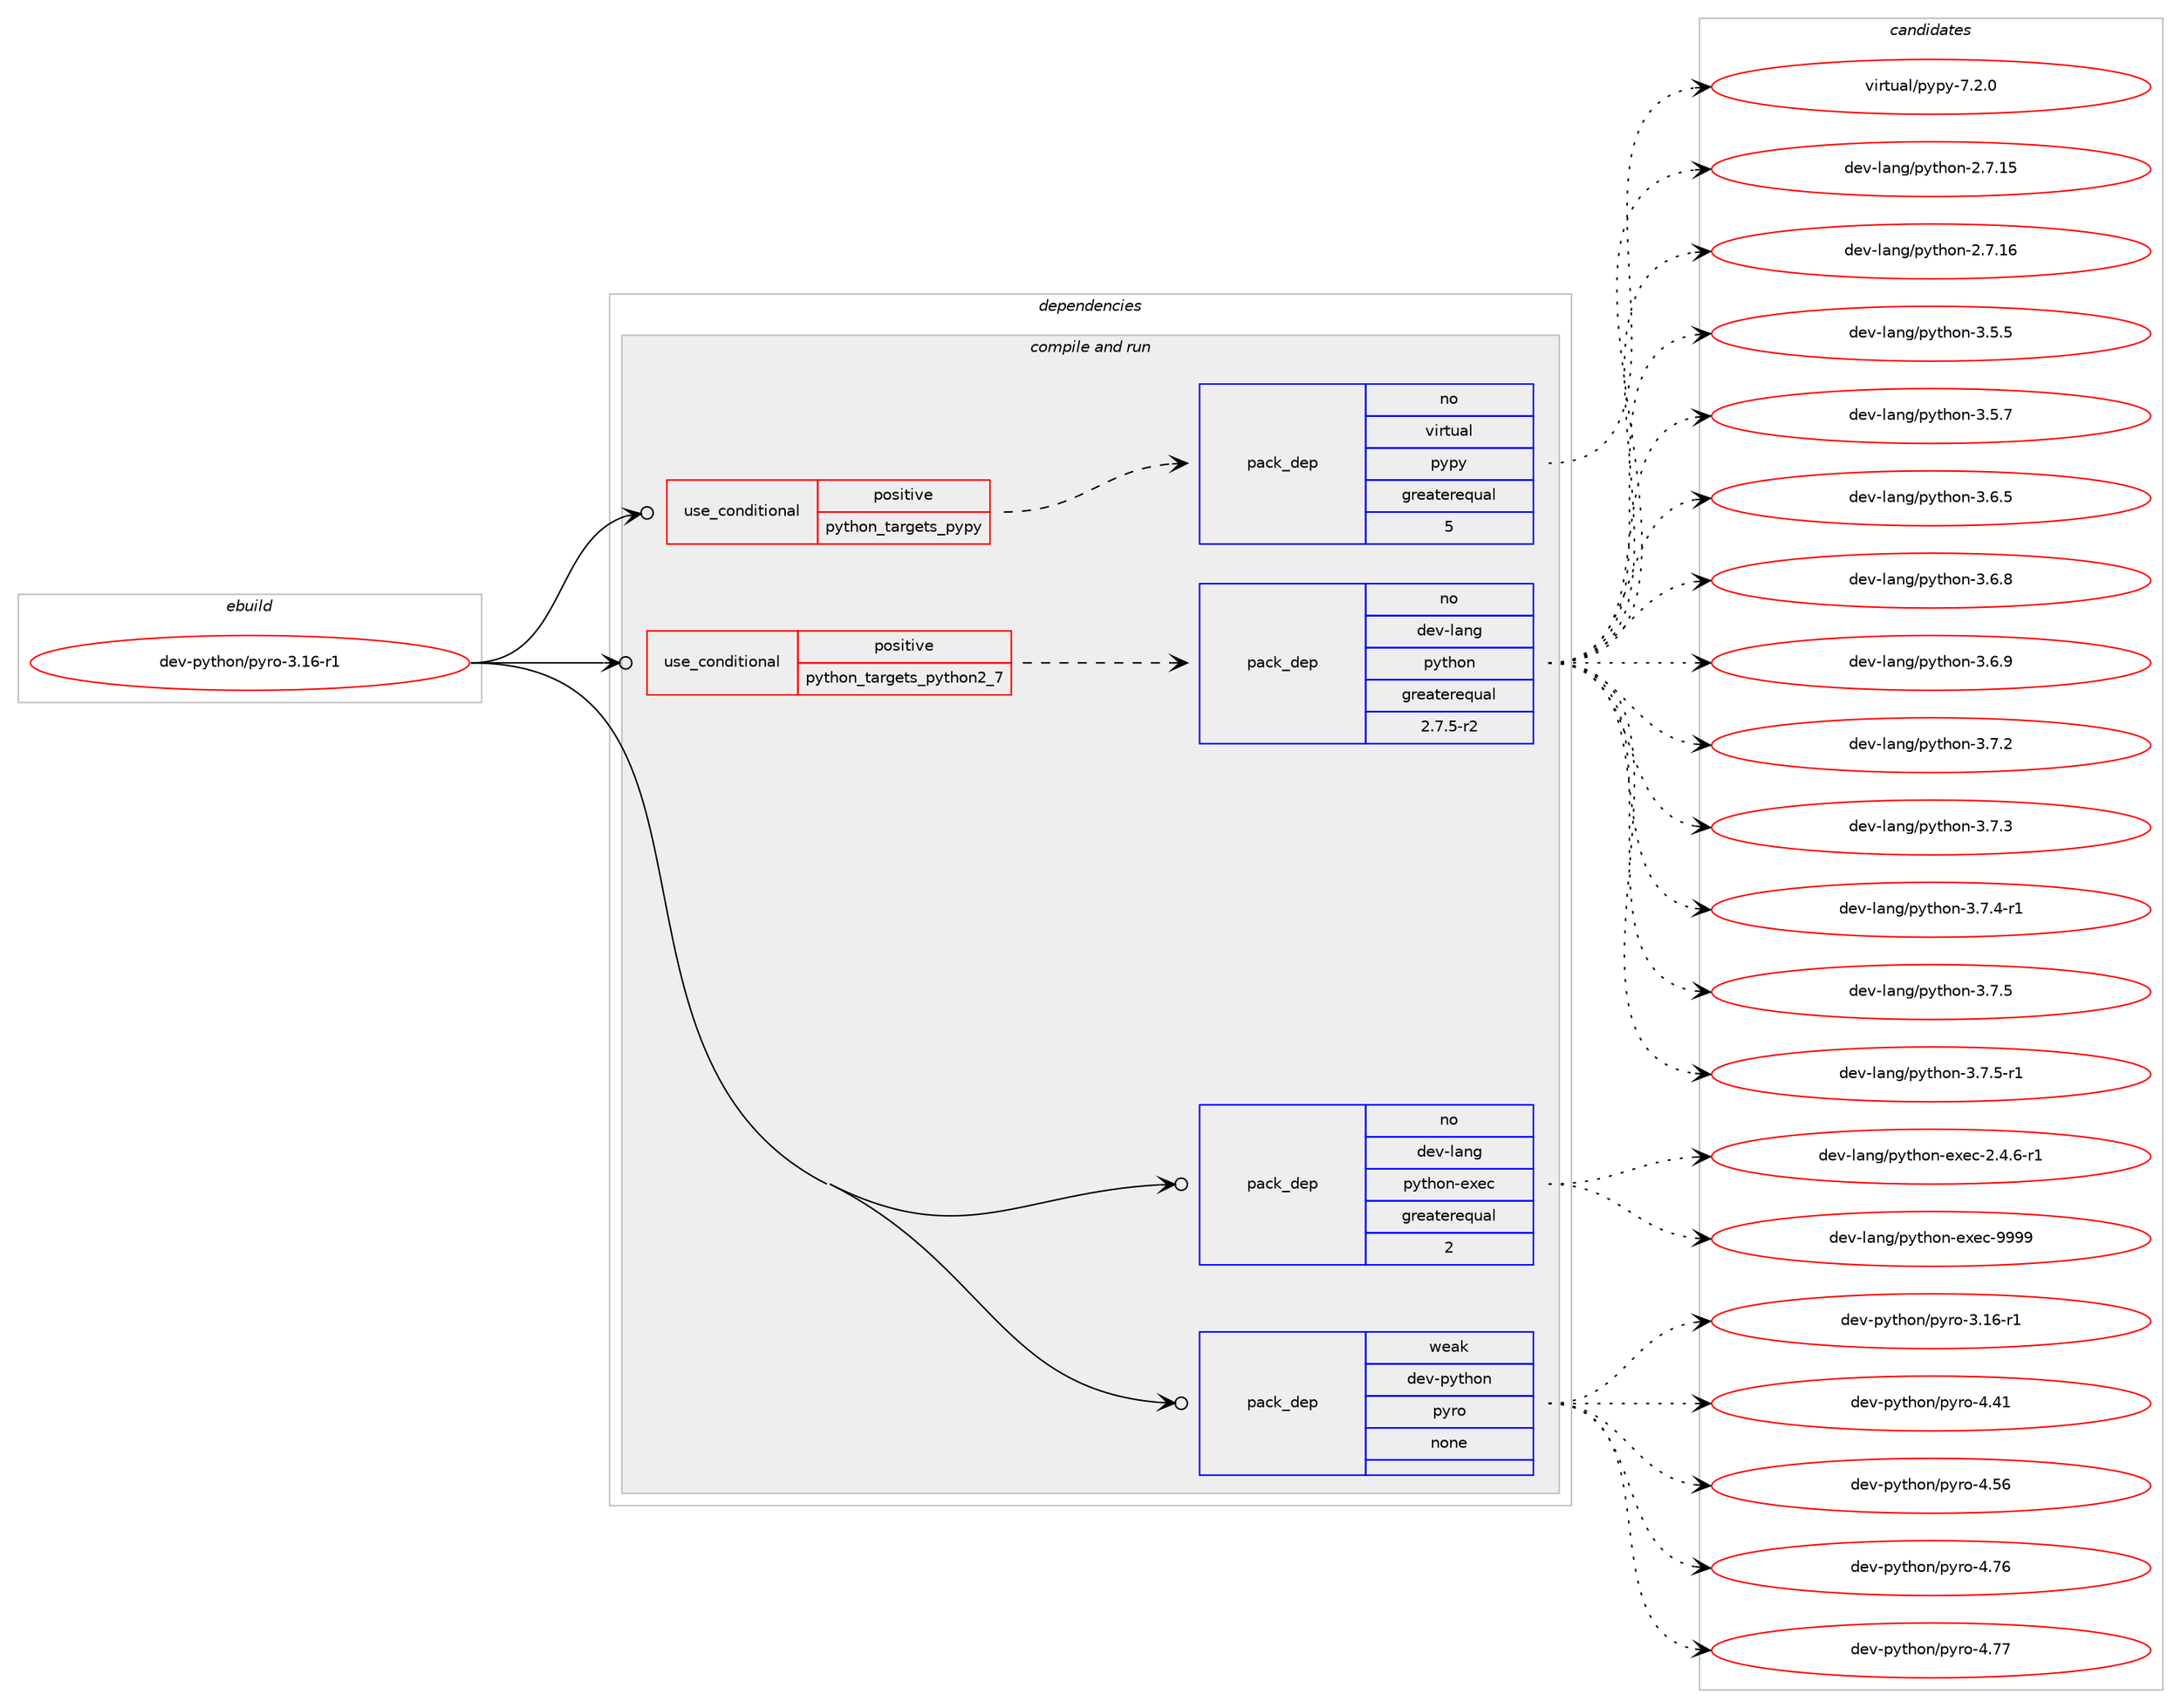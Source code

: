 digraph prolog {

# *************
# Graph options
# *************

newrank=true;
concentrate=true;
compound=true;
graph [rankdir=LR,fontname=Helvetica,fontsize=10,ranksep=1.5];#, ranksep=2.5, nodesep=0.2];
edge  [arrowhead=vee];
node  [fontname=Helvetica,fontsize=10];

# **********
# The ebuild
# **********

subgraph cluster_leftcol {
color=gray;
rank=same;
label=<<i>ebuild</i>>;
id [label="dev-python/pyro-3.16-r1", color=red, width=4, href="../dev-python/pyro-3.16-r1.svg"];
}

# ****************
# The dependencies
# ****************

subgraph cluster_midcol {
color=gray;
label=<<i>dependencies</i>>;
subgraph cluster_compile {
fillcolor="#eeeeee";
style=filled;
label=<<i>compile</i>>;
}
subgraph cluster_compileandrun {
fillcolor="#eeeeee";
style=filled;
label=<<i>compile and run</i>>;
subgraph cond146669 {
dependency628307 [label=<<TABLE BORDER="0" CELLBORDER="1" CELLSPACING="0" CELLPADDING="4"><TR><TD ROWSPAN="3" CELLPADDING="10">use_conditional</TD></TR><TR><TD>positive</TD></TR><TR><TD>python_targets_pypy</TD></TR></TABLE>>, shape=none, color=red];
subgraph pack469778 {
dependency628308 [label=<<TABLE BORDER="0" CELLBORDER="1" CELLSPACING="0" CELLPADDING="4" WIDTH="220"><TR><TD ROWSPAN="6" CELLPADDING="30">pack_dep</TD></TR><TR><TD WIDTH="110">no</TD></TR><TR><TD>virtual</TD></TR><TR><TD>pypy</TD></TR><TR><TD>greaterequal</TD></TR><TR><TD>5</TD></TR></TABLE>>, shape=none, color=blue];
}
dependency628307:e -> dependency628308:w [weight=20,style="dashed",arrowhead="vee"];
}
id:e -> dependency628307:w [weight=20,style="solid",arrowhead="odotvee"];
subgraph cond146670 {
dependency628309 [label=<<TABLE BORDER="0" CELLBORDER="1" CELLSPACING="0" CELLPADDING="4"><TR><TD ROWSPAN="3" CELLPADDING="10">use_conditional</TD></TR><TR><TD>positive</TD></TR><TR><TD>python_targets_python2_7</TD></TR></TABLE>>, shape=none, color=red];
subgraph pack469779 {
dependency628310 [label=<<TABLE BORDER="0" CELLBORDER="1" CELLSPACING="0" CELLPADDING="4" WIDTH="220"><TR><TD ROWSPAN="6" CELLPADDING="30">pack_dep</TD></TR><TR><TD WIDTH="110">no</TD></TR><TR><TD>dev-lang</TD></TR><TR><TD>python</TD></TR><TR><TD>greaterequal</TD></TR><TR><TD>2.7.5-r2</TD></TR></TABLE>>, shape=none, color=blue];
}
dependency628309:e -> dependency628310:w [weight=20,style="dashed",arrowhead="vee"];
}
id:e -> dependency628309:w [weight=20,style="solid",arrowhead="odotvee"];
subgraph pack469780 {
dependency628311 [label=<<TABLE BORDER="0" CELLBORDER="1" CELLSPACING="0" CELLPADDING="4" WIDTH="220"><TR><TD ROWSPAN="6" CELLPADDING="30">pack_dep</TD></TR><TR><TD WIDTH="110">no</TD></TR><TR><TD>dev-lang</TD></TR><TR><TD>python-exec</TD></TR><TR><TD>greaterequal</TD></TR><TR><TD>2</TD></TR></TABLE>>, shape=none, color=blue];
}
id:e -> dependency628311:w [weight=20,style="solid",arrowhead="odotvee"];
subgraph pack469781 {
dependency628312 [label=<<TABLE BORDER="0" CELLBORDER="1" CELLSPACING="0" CELLPADDING="4" WIDTH="220"><TR><TD ROWSPAN="6" CELLPADDING="30">pack_dep</TD></TR><TR><TD WIDTH="110">weak</TD></TR><TR><TD>dev-python</TD></TR><TR><TD>pyro</TD></TR><TR><TD>none</TD></TR><TR><TD></TD></TR></TABLE>>, shape=none, color=blue];
}
id:e -> dependency628312:w [weight=20,style="solid",arrowhead="odotvee"];
}
subgraph cluster_run {
fillcolor="#eeeeee";
style=filled;
label=<<i>run</i>>;
}
}

# **************
# The candidates
# **************

subgraph cluster_choices {
rank=same;
color=gray;
label=<<i>candidates</i>>;

subgraph choice469778 {
color=black;
nodesep=1;
choice1181051141161179710847112121112121455546504648 [label="virtual/pypy-7.2.0", color=red, width=4,href="../virtual/pypy-7.2.0.svg"];
dependency628308:e -> choice1181051141161179710847112121112121455546504648:w [style=dotted,weight="100"];
}
subgraph choice469779 {
color=black;
nodesep=1;
choice10010111845108971101034711212111610411111045504655464953 [label="dev-lang/python-2.7.15", color=red, width=4,href="../dev-lang/python-2.7.15.svg"];
choice10010111845108971101034711212111610411111045504655464954 [label="dev-lang/python-2.7.16", color=red, width=4,href="../dev-lang/python-2.7.16.svg"];
choice100101118451089711010347112121116104111110455146534653 [label="dev-lang/python-3.5.5", color=red, width=4,href="../dev-lang/python-3.5.5.svg"];
choice100101118451089711010347112121116104111110455146534655 [label="dev-lang/python-3.5.7", color=red, width=4,href="../dev-lang/python-3.5.7.svg"];
choice100101118451089711010347112121116104111110455146544653 [label="dev-lang/python-3.6.5", color=red, width=4,href="../dev-lang/python-3.6.5.svg"];
choice100101118451089711010347112121116104111110455146544656 [label="dev-lang/python-3.6.8", color=red, width=4,href="../dev-lang/python-3.6.8.svg"];
choice100101118451089711010347112121116104111110455146544657 [label="dev-lang/python-3.6.9", color=red, width=4,href="../dev-lang/python-3.6.9.svg"];
choice100101118451089711010347112121116104111110455146554650 [label="dev-lang/python-3.7.2", color=red, width=4,href="../dev-lang/python-3.7.2.svg"];
choice100101118451089711010347112121116104111110455146554651 [label="dev-lang/python-3.7.3", color=red, width=4,href="../dev-lang/python-3.7.3.svg"];
choice1001011184510897110103471121211161041111104551465546524511449 [label="dev-lang/python-3.7.4-r1", color=red, width=4,href="../dev-lang/python-3.7.4-r1.svg"];
choice100101118451089711010347112121116104111110455146554653 [label="dev-lang/python-3.7.5", color=red, width=4,href="../dev-lang/python-3.7.5.svg"];
choice1001011184510897110103471121211161041111104551465546534511449 [label="dev-lang/python-3.7.5-r1", color=red, width=4,href="../dev-lang/python-3.7.5-r1.svg"];
dependency628310:e -> choice10010111845108971101034711212111610411111045504655464953:w [style=dotted,weight="100"];
dependency628310:e -> choice10010111845108971101034711212111610411111045504655464954:w [style=dotted,weight="100"];
dependency628310:e -> choice100101118451089711010347112121116104111110455146534653:w [style=dotted,weight="100"];
dependency628310:e -> choice100101118451089711010347112121116104111110455146534655:w [style=dotted,weight="100"];
dependency628310:e -> choice100101118451089711010347112121116104111110455146544653:w [style=dotted,weight="100"];
dependency628310:e -> choice100101118451089711010347112121116104111110455146544656:w [style=dotted,weight="100"];
dependency628310:e -> choice100101118451089711010347112121116104111110455146544657:w [style=dotted,weight="100"];
dependency628310:e -> choice100101118451089711010347112121116104111110455146554650:w [style=dotted,weight="100"];
dependency628310:e -> choice100101118451089711010347112121116104111110455146554651:w [style=dotted,weight="100"];
dependency628310:e -> choice1001011184510897110103471121211161041111104551465546524511449:w [style=dotted,weight="100"];
dependency628310:e -> choice100101118451089711010347112121116104111110455146554653:w [style=dotted,weight="100"];
dependency628310:e -> choice1001011184510897110103471121211161041111104551465546534511449:w [style=dotted,weight="100"];
}
subgraph choice469780 {
color=black;
nodesep=1;
choice10010111845108971101034711212111610411111045101120101994550465246544511449 [label="dev-lang/python-exec-2.4.6-r1", color=red, width=4,href="../dev-lang/python-exec-2.4.6-r1.svg"];
choice10010111845108971101034711212111610411111045101120101994557575757 [label="dev-lang/python-exec-9999", color=red, width=4,href="../dev-lang/python-exec-9999.svg"];
dependency628311:e -> choice10010111845108971101034711212111610411111045101120101994550465246544511449:w [style=dotted,weight="100"];
dependency628311:e -> choice10010111845108971101034711212111610411111045101120101994557575757:w [style=dotted,weight="100"];
}
subgraph choice469781 {
color=black;
nodesep=1;
choice100101118451121211161041111104711212111411145514649544511449 [label="dev-python/pyro-3.16-r1", color=red, width=4,href="../dev-python/pyro-3.16-r1.svg"];
choice10010111845112121116104111110471121211141114552465249 [label="dev-python/pyro-4.41", color=red, width=4,href="../dev-python/pyro-4.41.svg"];
choice10010111845112121116104111110471121211141114552465354 [label="dev-python/pyro-4.56", color=red, width=4,href="../dev-python/pyro-4.56.svg"];
choice10010111845112121116104111110471121211141114552465554 [label="dev-python/pyro-4.76", color=red, width=4,href="../dev-python/pyro-4.76.svg"];
choice10010111845112121116104111110471121211141114552465555 [label="dev-python/pyro-4.77", color=red, width=4,href="../dev-python/pyro-4.77.svg"];
dependency628312:e -> choice100101118451121211161041111104711212111411145514649544511449:w [style=dotted,weight="100"];
dependency628312:e -> choice10010111845112121116104111110471121211141114552465249:w [style=dotted,weight="100"];
dependency628312:e -> choice10010111845112121116104111110471121211141114552465354:w [style=dotted,weight="100"];
dependency628312:e -> choice10010111845112121116104111110471121211141114552465554:w [style=dotted,weight="100"];
dependency628312:e -> choice10010111845112121116104111110471121211141114552465555:w [style=dotted,weight="100"];
}
}

}
